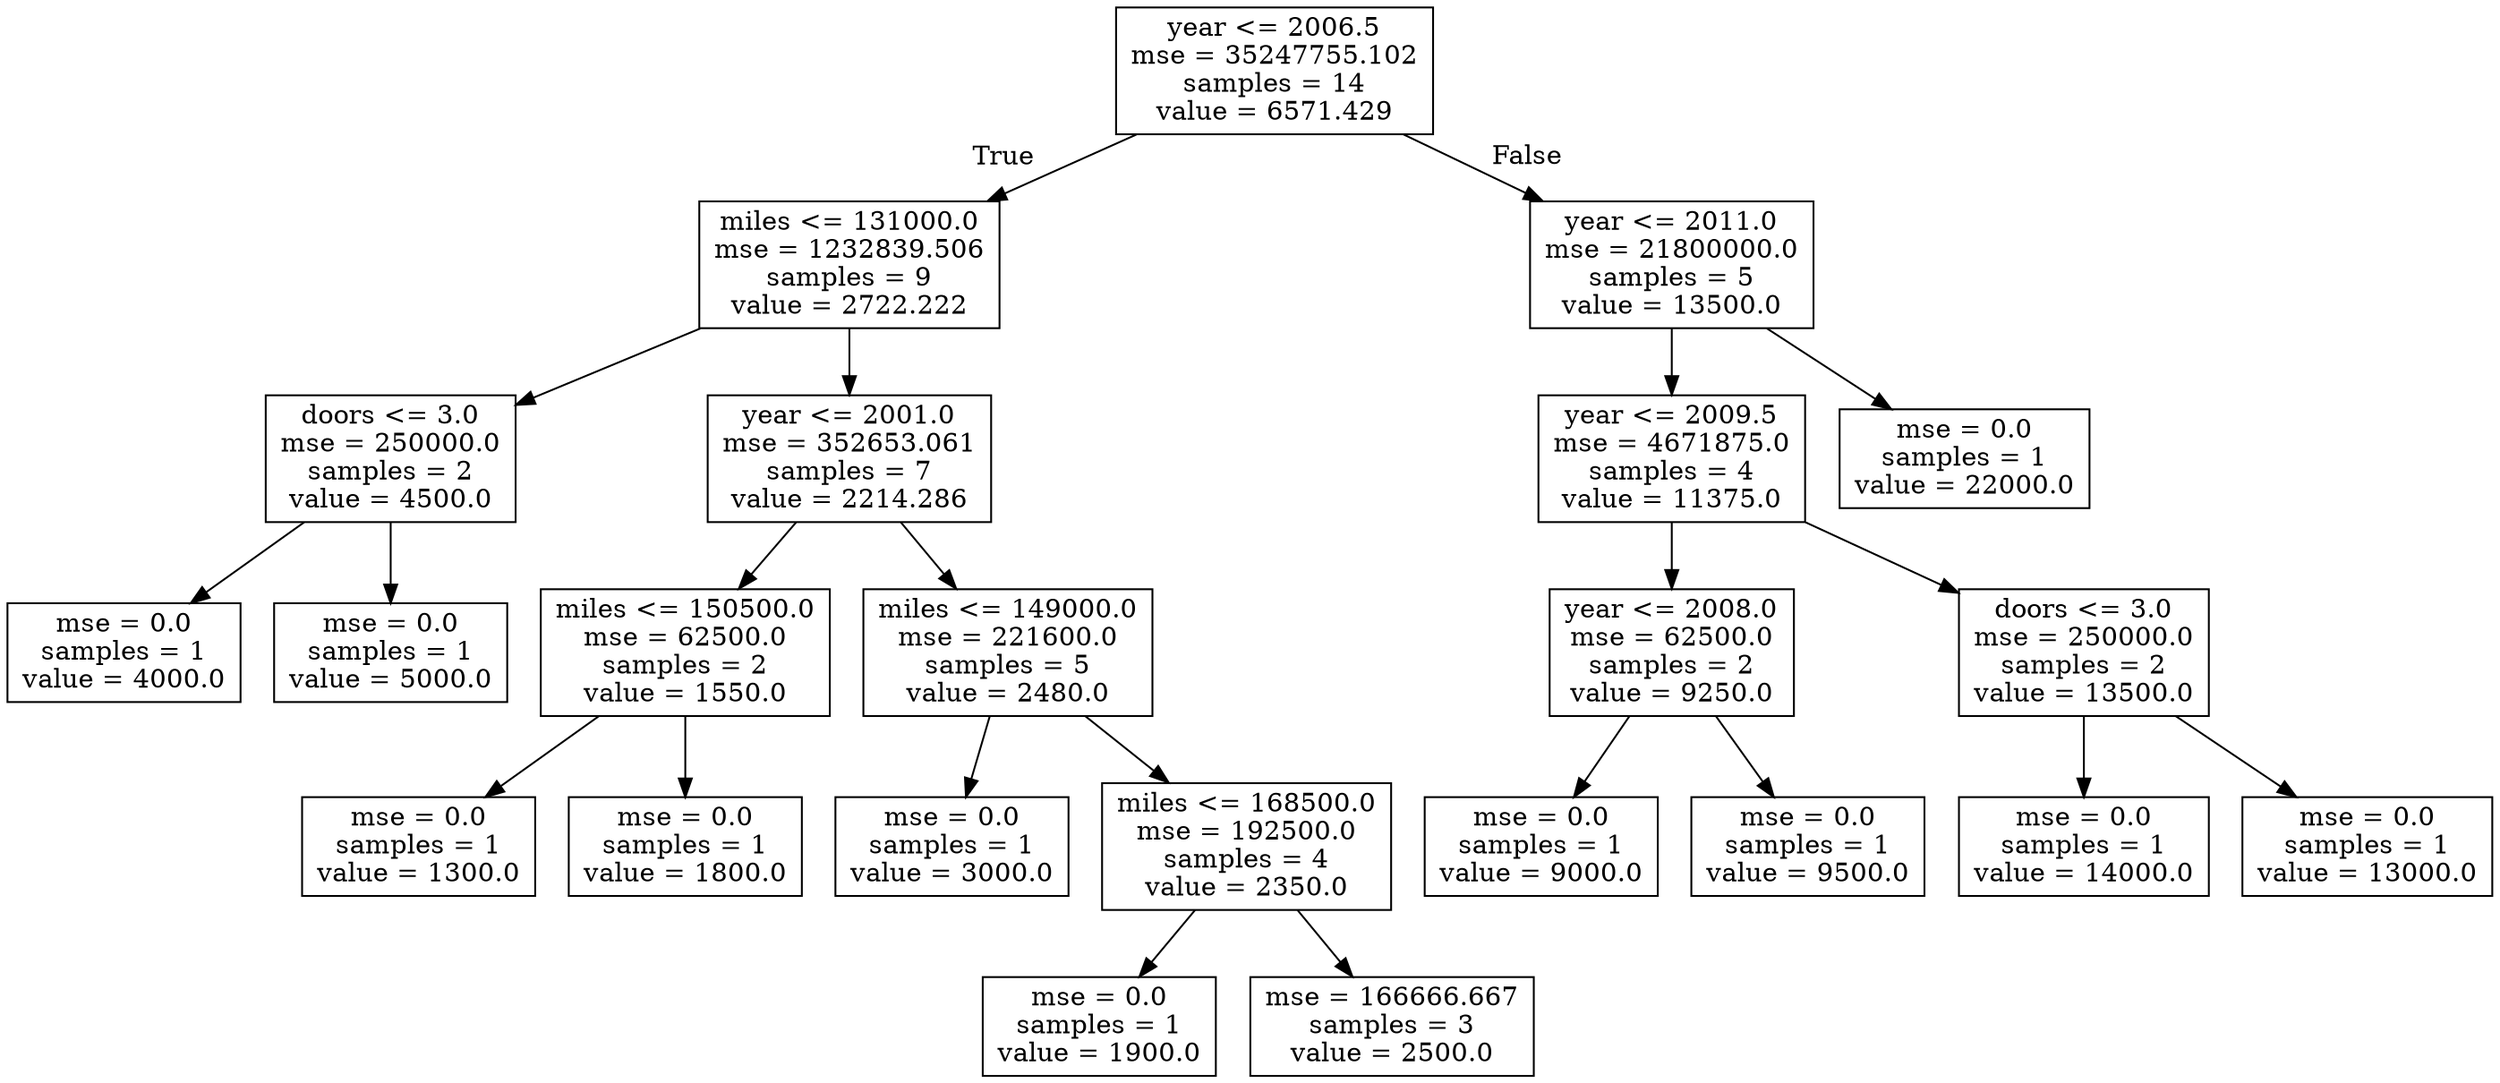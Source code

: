 digraph Tree {
node [shape=box] ;
0 [label="year <= 2006.5\nmse = 35247755.102\nsamples = 14\nvalue = 6571.429"] ;
1 [label="miles <= 131000.0\nmse = 1232839.506\nsamples = 9\nvalue = 2722.222"] ;
0 -> 1 [labeldistance=2.5, labelangle=45, headlabel="True"] ;
2 [label="doors <= 3.0\nmse = 250000.0\nsamples = 2\nvalue = 4500.0"] ;
1 -> 2 ;
3 [label="mse = 0.0\nsamples = 1\nvalue = 4000.0"] ;
2 -> 3 ;
4 [label="mse = 0.0\nsamples = 1\nvalue = 5000.0"] ;
2 -> 4 ;
5 [label="year <= 2001.0\nmse = 352653.061\nsamples = 7\nvalue = 2214.286"] ;
1 -> 5 ;
6 [label="miles <= 150500.0\nmse = 62500.0\nsamples = 2\nvalue = 1550.0"] ;
5 -> 6 ;
7 [label="mse = 0.0\nsamples = 1\nvalue = 1300.0"] ;
6 -> 7 ;
8 [label="mse = 0.0\nsamples = 1\nvalue = 1800.0"] ;
6 -> 8 ;
9 [label="miles <= 149000.0\nmse = 221600.0\nsamples = 5\nvalue = 2480.0"] ;
5 -> 9 ;
10 [label="mse = 0.0\nsamples = 1\nvalue = 3000.0"] ;
9 -> 10 ;
11 [label="miles <= 168500.0\nmse = 192500.0\nsamples = 4\nvalue = 2350.0"] ;
9 -> 11 ;
12 [label="mse = 0.0\nsamples = 1\nvalue = 1900.0"] ;
11 -> 12 ;
13 [label="mse = 166666.667\nsamples = 3\nvalue = 2500.0"] ;
11 -> 13 ;
14 [label="year <= 2011.0\nmse = 21800000.0\nsamples = 5\nvalue = 13500.0"] ;
0 -> 14 [labeldistance=2.5, labelangle=-45, headlabel="False"] ;
15 [label="year <= 2009.5\nmse = 4671875.0\nsamples = 4\nvalue = 11375.0"] ;
14 -> 15 ;
16 [label="year <= 2008.0\nmse = 62500.0\nsamples = 2\nvalue = 9250.0"] ;
15 -> 16 ;
17 [label="mse = 0.0\nsamples = 1\nvalue = 9000.0"] ;
16 -> 17 ;
18 [label="mse = 0.0\nsamples = 1\nvalue = 9500.0"] ;
16 -> 18 ;
19 [label="doors <= 3.0\nmse = 250000.0\nsamples = 2\nvalue = 13500.0"] ;
15 -> 19 ;
20 [label="mse = 0.0\nsamples = 1\nvalue = 14000.0"] ;
19 -> 20 ;
21 [label="mse = 0.0\nsamples = 1\nvalue = 13000.0"] ;
19 -> 21 ;
22 [label="mse = 0.0\nsamples = 1\nvalue = 22000.0"] ;
14 -> 22 ;
}